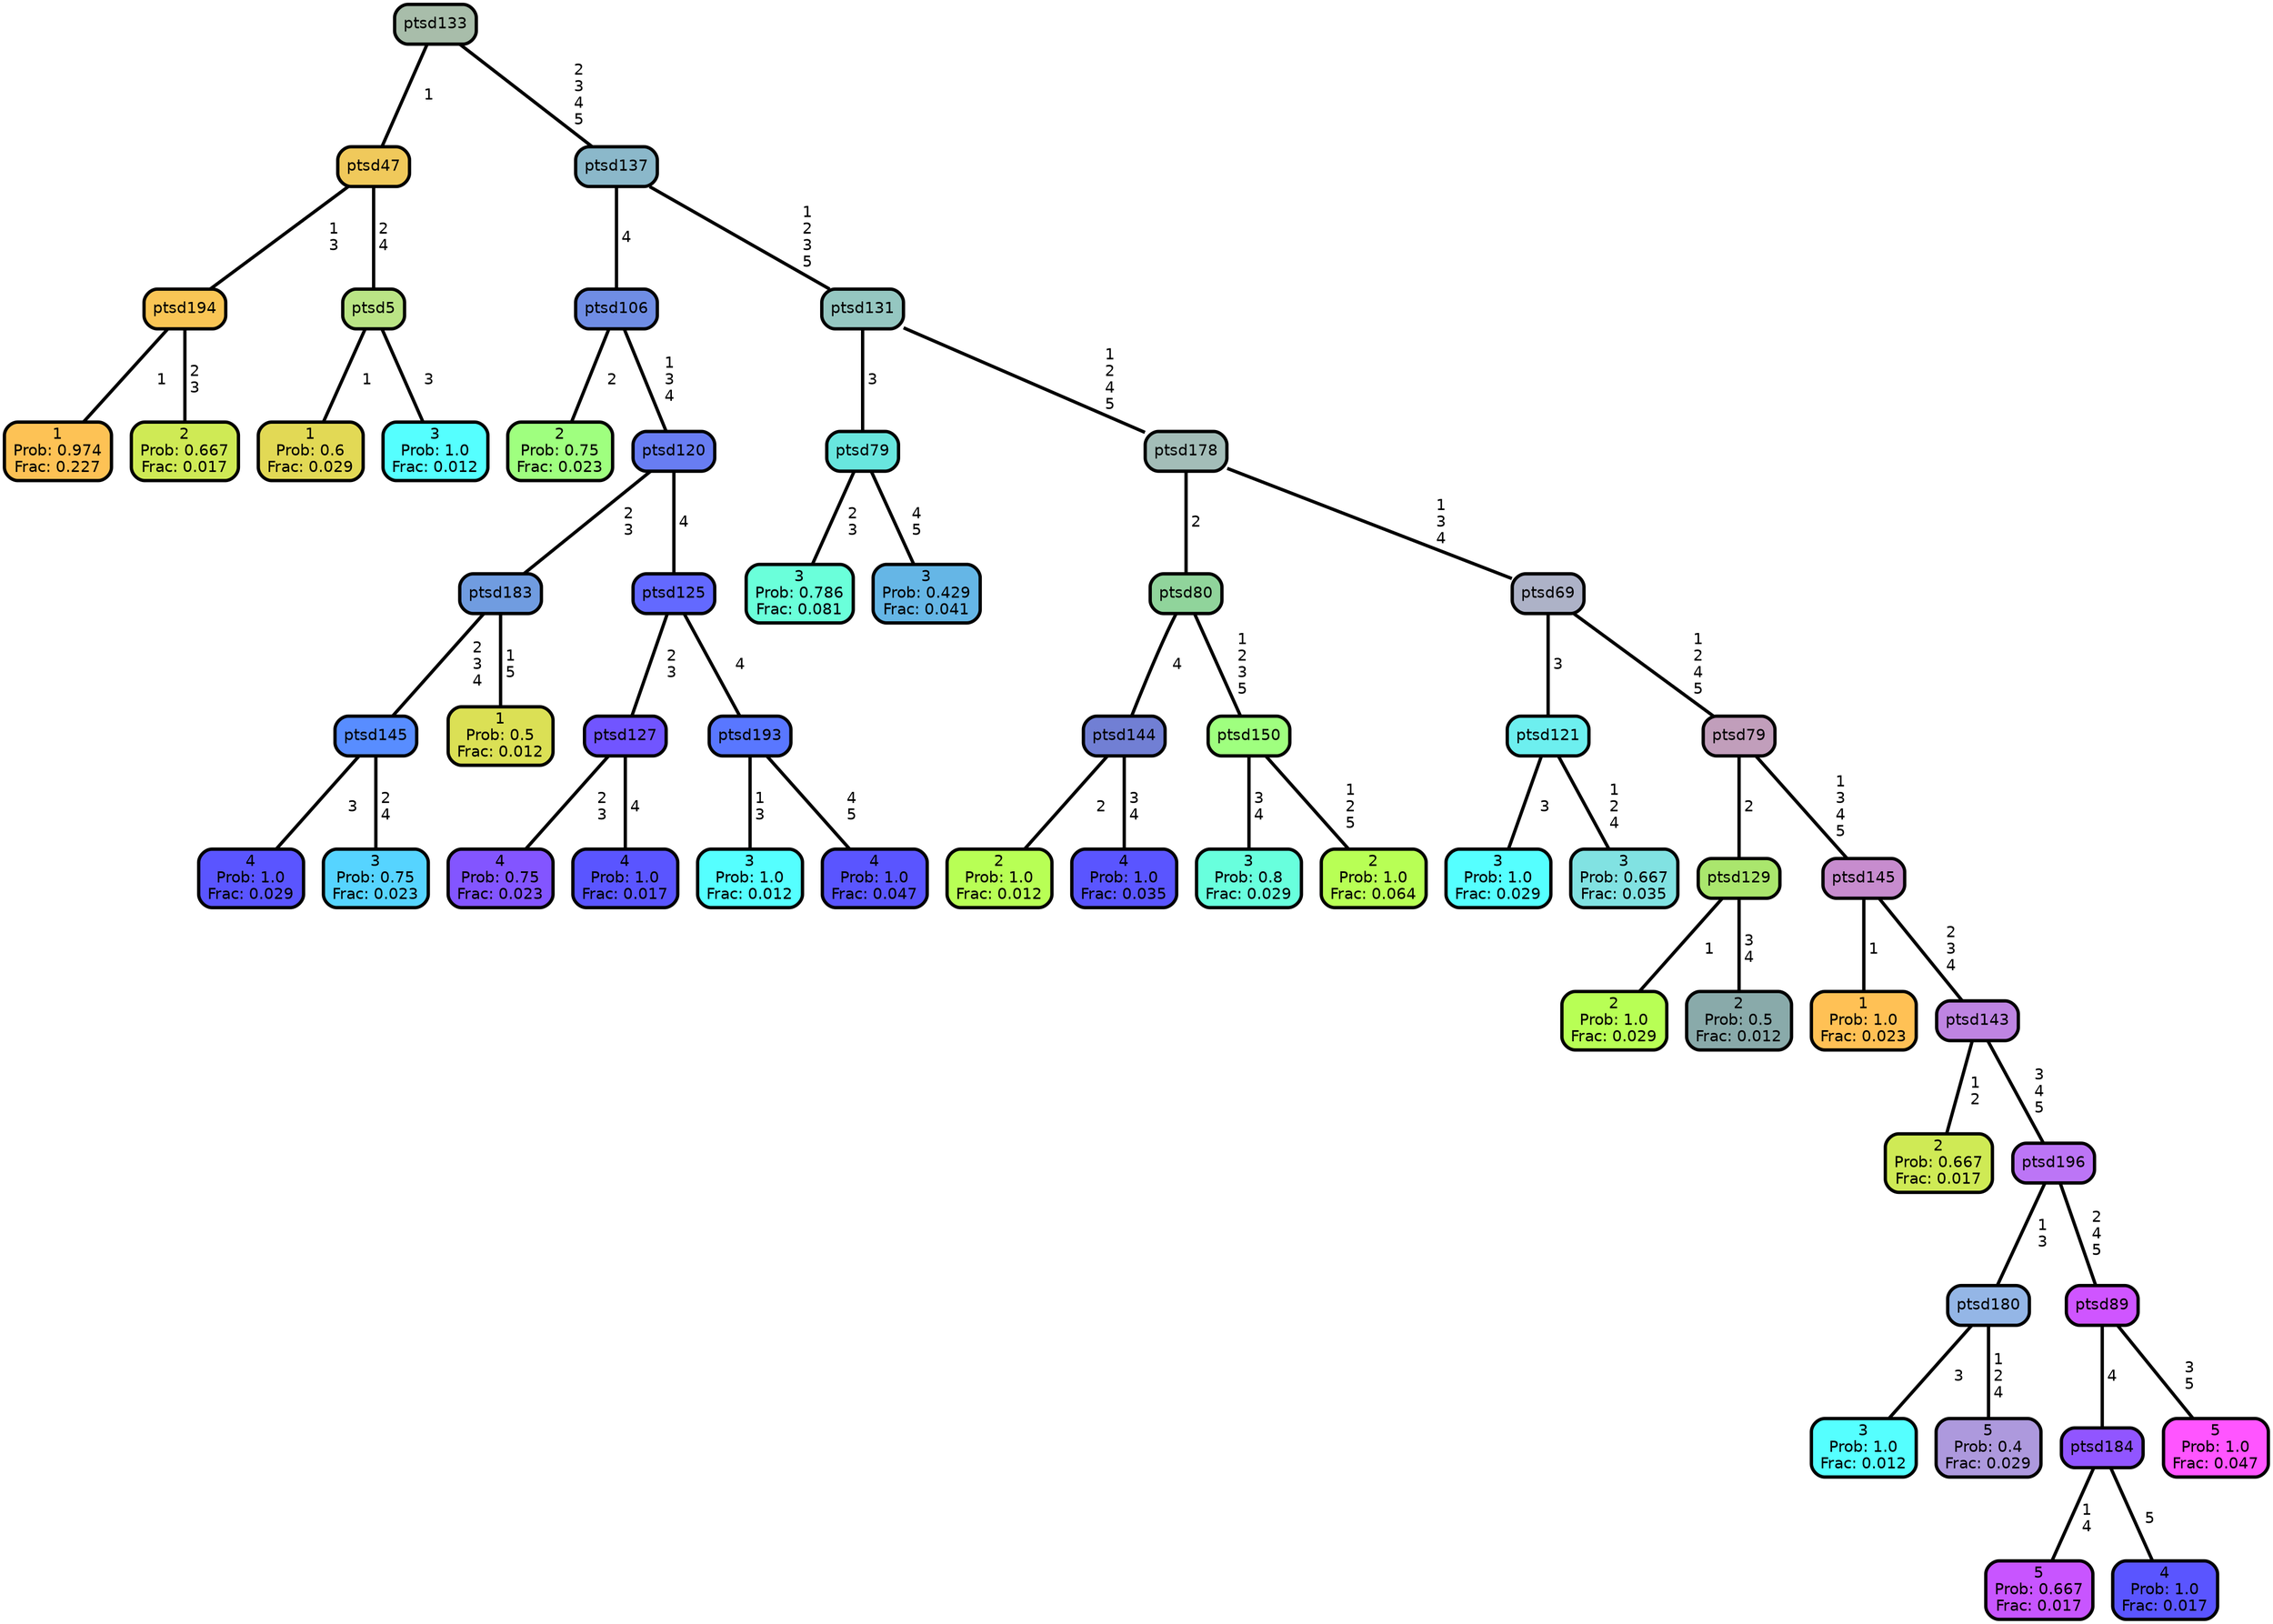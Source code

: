 graph Tree {
node [shape=box, style="filled, rounded",color="black",penwidth="3",fontcolor="black",                 fontname=helvetica] ;
graph [ranksep="0 equally", splines=straight,                 bgcolor=transparent, dpi=200] ;
edge [fontname=helvetica, color=black] ;
0 [label="1
Prob: 0.974
Frac: 0.227", fillcolor="#fdc255"] ;
1 [label="ptsd194", fillcolor="#f9c555"] ;
2 [label="2
Prob: 0.667
Frac: 0.017", fillcolor="#cfea55"] ;
3 [label="ptsd47", fillcolor="#f0c95b"] ;
4 [label="1
Prob: 0.6
Frac: 0.029", fillcolor="#e2d955"] ;
5 [label="ptsd5", fillcolor="#bae485"] ;
6 [label="3
Prob: 1.0
Frac: 0.012", fillcolor="#55ffff"] ;
7 [label="ptsd133", fillcolor="#a8bdaa"] ;
8 [label="2
Prob: 0.75
Frac: 0.023", fillcolor="#9fff7f"] ;
9 [label="ptsd106", fillcolor="#6f8de4"] ;
10 [label="4
Prob: 1.0
Frac: 0.029", fillcolor="#5a55ff"] ;
11 [label="ptsd145", fillcolor="#588dff"] ;
12 [label="3
Prob: 0.75
Frac: 0.023", fillcolor="#56d4ff"] ;
13 [label="ptsd183", fillcolor="#709ce0"] ;
14 [label="1
Prob: 0.5
Frac: 0.012", fillcolor="#dbe055"] ;
15 [label="ptsd120", fillcolor="#687df2"] ;
16 [label="4
Prob: 0.75
Frac: 0.023", fillcolor="#8355ff"] ;
17 [label="ptsd127", fillcolor="#7155ff"] ;
18 [label="4
Prob: 1.0
Frac: 0.017", fillcolor="#5a55ff"] ;
19 [label="ptsd125", fillcolor="#6369ff"] ;
20 [label="3
Prob: 1.0
Frac: 0.012", fillcolor="#55ffff"] ;
21 [label="ptsd193", fillcolor="#5977ff"] ;
22 [label="4
Prob: 1.0
Frac: 0.047", fillcolor="#5a55ff"] ;
23 [label="ptsd137", fillcolor="#8bb8ca"] ;
24 [label="3
Prob: 0.786
Frac: 0.081", fillcolor="#6affda"] ;
25 [label="ptsd79", fillcolor="#68e6de"] ;
26 [label="3
Prob: 0.429
Frac: 0.041", fillcolor="#65b6e6"] ;
27 [label="ptsd131", fillcolor="#95c7c1"] ;
28 [label="2
Prob: 1.0
Frac: 0.012", fillcolor="#b8ff55"] ;
29 [label="ptsd144", fillcolor="#717fd4"] ;
30 [label="4
Prob: 1.0
Frac: 0.035", fillcolor="#5a55ff"] ;
31 [label="ptsd80", fillcolor="#90d49b"] ;
32 [label="3
Prob: 0.8
Frac: 0.029", fillcolor="#68ffdd"] ;
33 [label="ptsd150", fillcolor="#9fff7f"] ;
34 [label="2
Prob: 1.0
Frac: 0.064", fillcolor="#b8ff55"] ;
35 [label="ptsd178", fillcolor="#a3bdb8"] ;
36 [label="3
Prob: 1.0
Frac: 0.029", fillcolor="#55ffff"] ;
37 [label="ptsd121", fillcolor="#6defef"] ;
38 [label="3
Prob: 0.667
Frac: 0.035", fillcolor="#81e2e2"] ;
39 [label="ptsd69", fillcolor="#adb2c7"] ;
40 [label="2
Prob: 1.0
Frac: 0.029", fillcolor="#b8ff55"] ;
41 [label="ptsd129", fillcolor="#aae66d"] ;
42 [label="2
Prob: 0.5
Frac: 0.012", fillcolor="#89aaaa"] ;
43 [label="ptsd79", fillcolor="#c19ebb"] ;
44 [label="1
Prob: 1.0
Frac: 0.023", fillcolor="#ffc155"] ;
45 [label="ptsd145", fillcolor="#c78cce"] ;
46 [label="2
Prob: 0.667
Frac: 0.017", fillcolor="#cfea55"] ;
47 [label="ptsd143", fillcolor="#be84e2"] ;
48 [label="3
Prob: 1.0
Frac: 0.012", fillcolor="#55ffff"] ;
49 [label="ptsd180", fillcolor="#94b6e6"] ;
50 [label="5
Prob: 0.4
Frac: 0.029", fillcolor="#ad99dd"] ;
51 [label="ptsd196", fillcolor="#bc75f6"] ;
52 [label="5
Prob: 0.667
Frac: 0.017", fillcolor="#c855ff"] ;
53 [label="ptsd184", fillcolor="#9155ff"] ;
54 [label="4
Prob: 1.0
Frac: 0.017", fillcolor="#5a55ff"] ;
55 [label="ptsd89", fillcolor="#cf55ff"] ;
56 [label="5
Prob: 1.0
Frac: 0.047", fillcolor="#ff55ff"] ;
1 -- 0 [label=" 1",penwidth=3] ;
1 -- 2 [label=" 2\n 3",penwidth=3] ;
3 -- 1 [label=" 1\n 3",penwidth=3] ;
3 -- 5 [label=" 2\n 4",penwidth=3] ;
5 -- 4 [label=" 1",penwidth=3] ;
5 -- 6 [label=" 3",penwidth=3] ;
7 -- 3 [label=" 1",penwidth=3] ;
7 -- 23 [label=" 2\n 3\n 4\n 5",penwidth=3] ;
9 -- 8 [label=" 2",penwidth=3] ;
9 -- 15 [label=" 1\n 3\n 4",penwidth=3] ;
11 -- 10 [label=" 3",penwidth=3] ;
11 -- 12 [label=" 2\n 4",penwidth=3] ;
13 -- 11 [label=" 2\n 3\n 4",penwidth=3] ;
13 -- 14 [label=" 1\n 5",penwidth=3] ;
15 -- 13 [label=" 2\n 3",penwidth=3] ;
15 -- 19 [label=" 4",penwidth=3] ;
17 -- 16 [label=" 2\n 3",penwidth=3] ;
17 -- 18 [label=" 4",penwidth=3] ;
19 -- 17 [label=" 2\n 3",penwidth=3] ;
19 -- 21 [label=" 4",penwidth=3] ;
21 -- 20 [label=" 1\n 3",penwidth=3] ;
21 -- 22 [label=" 4\n 5",penwidth=3] ;
23 -- 9 [label=" 4",penwidth=3] ;
23 -- 27 [label=" 1\n 2\n 3\n 5",penwidth=3] ;
25 -- 24 [label=" 2\n 3",penwidth=3] ;
25 -- 26 [label=" 4\n 5",penwidth=3] ;
27 -- 25 [label=" 3",penwidth=3] ;
27 -- 35 [label=" 1\n 2\n 4\n 5",penwidth=3] ;
29 -- 28 [label=" 2",penwidth=3] ;
29 -- 30 [label=" 3\n 4",penwidth=3] ;
31 -- 29 [label=" 4",penwidth=3] ;
31 -- 33 [label=" 1\n 2\n 3\n 5",penwidth=3] ;
33 -- 32 [label=" 3\n 4",penwidth=3] ;
33 -- 34 [label=" 1\n 2\n 5",penwidth=3] ;
35 -- 31 [label=" 2",penwidth=3] ;
35 -- 39 [label=" 1\n 3\n 4",penwidth=3] ;
37 -- 36 [label=" 3",penwidth=3] ;
37 -- 38 [label=" 1\n 2\n 4",penwidth=3] ;
39 -- 37 [label=" 3",penwidth=3] ;
39 -- 43 [label=" 1\n 2\n 4\n 5",penwidth=3] ;
41 -- 40 [label=" 1",penwidth=3] ;
41 -- 42 [label=" 3\n 4",penwidth=3] ;
43 -- 41 [label=" 2",penwidth=3] ;
43 -- 45 [label=" 1\n 3\n 4\n 5",penwidth=3] ;
45 -- 44 [label=" 1",penwidth=3] ;
45 -- 47 [label=" 2\n 3\n 4",penwidth=3] ;
47 -- 46 [label=" 1\n 2",penwidth=3] ;
47 -- 51 [label=" 3\n 4\n 5",penwidth=3] ;
49 -- 48 [label=" 3",penwidth=3] ;
49 -- 50 [label=" 1\n 2\n 4",penwidth=3] ;
51 -- 49 [label=" 1\n 3",penwidth=3] ;
51 -- 55 [label=" 2\n 4\n 5",penwidth=3] ;
53 -- 52 [label=" 1\n 4",penwidth=3] ;
53 -- 54 [label=" 5",penwidth=3] ;
55 -- 53 [label=" 4",penwidth=3] ;
55 -- 56 [label=" 3\n 5",penwidth=3] ;
{rank = same;}}